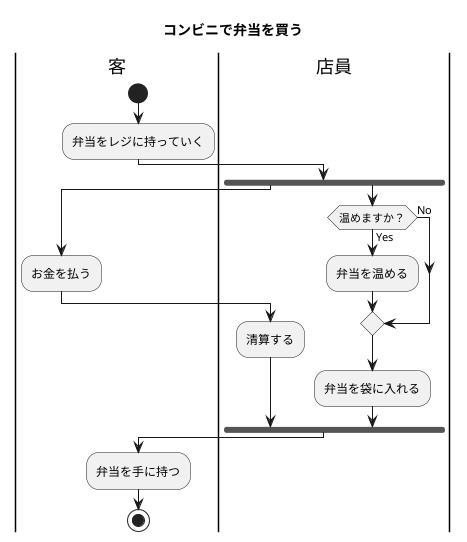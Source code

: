 @startuml パーティション
title コンビニで弁当を買う

|客|
start
:弁当をレジに持っていく;

|店員|
    fork

    |客|
    :お金を払う;

    |店員|
    :清算する;
    fork again

    |店員|
    if (温めますか？) then (Yes)
        :弁当を温める;
    else (No)
    endif

    :弁当を袋に入れる;
    endfork
    
|客|
:弁当を手に持つ;
stop
@enduml